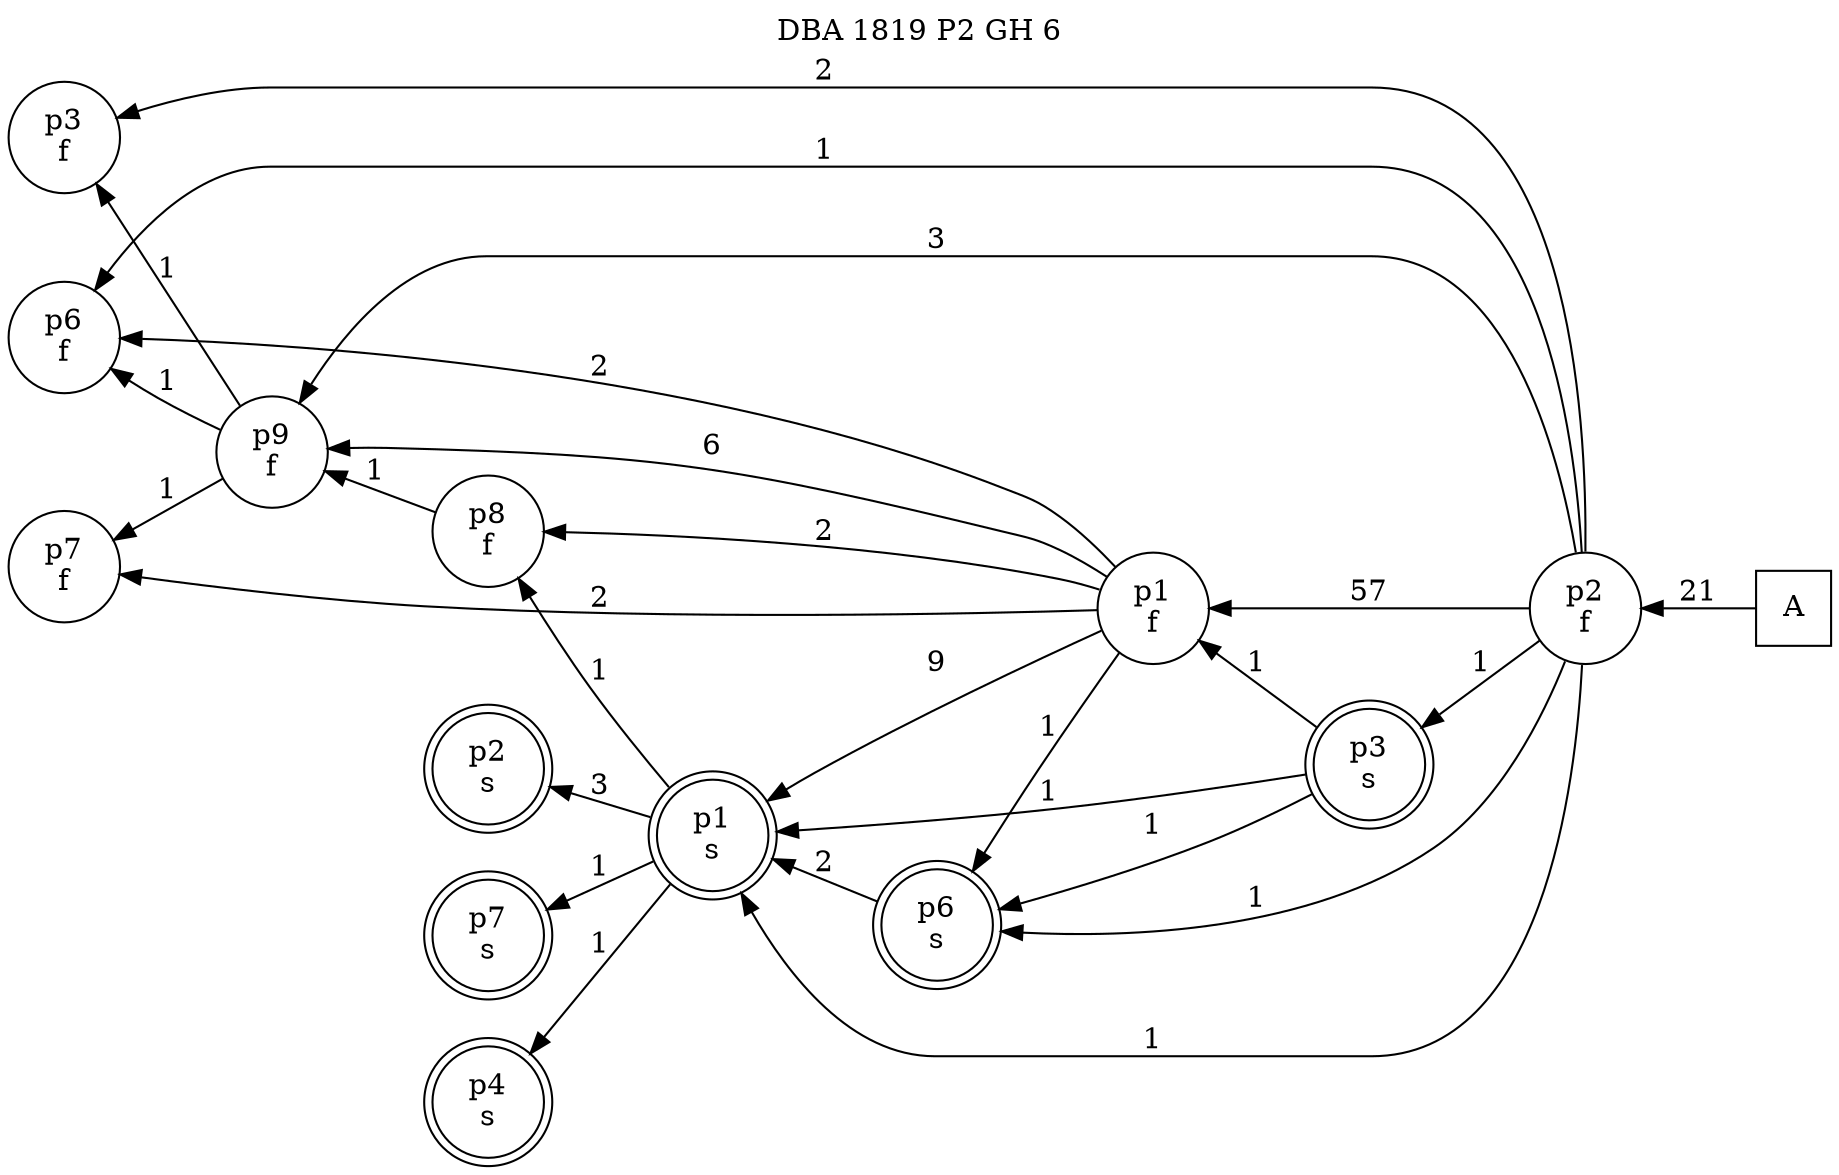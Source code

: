 digraph DBA_1819_P2_GH_6_LOW {
labelloc="tl"
label= " DBA 1819 P2 GH 6 "
rankdir="RL";
"A" [shape="square" label="A"]
"p2_f" [shape="circle" label="p2
f"]
"p1_f" [shape="circle" label="p1
f"]
"p9_f" [shape="circle" label="p9
f"]
"p3_f" [shape="circle" label="p3
f"]
"p7_f" [shape="circle" label="p7
f"]
"p6_f" [shape="circle" label="p6
f"]
"p6_s" [shape="doublecircle" label="p6
s"]
"p1_s" [shape="doublecircle" label="p1
s"]
"p2_s" [shape="doublecircle" label="p2
s"]
"p3_s" [shape="doublecircle" label="p3
s"]
"p7_s" [shape="doublecircle" label="p7
s"]
"p8_f" [shape="circle" label="p8
f"]
"p4_s" [shape="doublecircle" label="p4
s"]
"A" -> "p2_f" [ label=21]
"p2_f" -> "p1_f" [ label=57]
"p2_f" -> "p9_f" [ label=3]
"p2_f" -> "p3_f" [ label=2]
"p2_f" -> "p6_f" [ label=1]
"p2_f" -> "p6_s" [ label=1]
"p2_f" -> "p1_s" [ label=1]
"p2_f" -> "p3_s" [ label=1]
"p1_f" -> "p9_f" [ label=6]
"p1_f" -> "p7_f" [ label=2]
"p1_f" -> "p6_f" [ label=2]
"p1_f" -> "p6_s" [ label=1]
"p1_f" -> "p1_s" [ label=9]
"p1_f" -> "p8_f" [ label=2]
"p9_f" -> "p3_f" [ label=1]
"p9_f" -> "p7_f" [ label=1]
"p9_f" -> "p6_f" [ label=1]
"p6_s" -> "p1_s" [ label=2]
"p1_s" -> "p2_s" [ label=3]
"p1_s" -> "p7_s" [ label=1]
"p1_s" -> "p8_f" [ label=1]
"p1_s" -> "p4_s" [ label=1]
"p3_s" -> "p1_f" [ label=1]
"p3_s" -> "p6_s" [ label=1]
"p3_s" -> "p1_s" [ label=1]
"p8_f" -> "p9_f" [ label=1]
}
